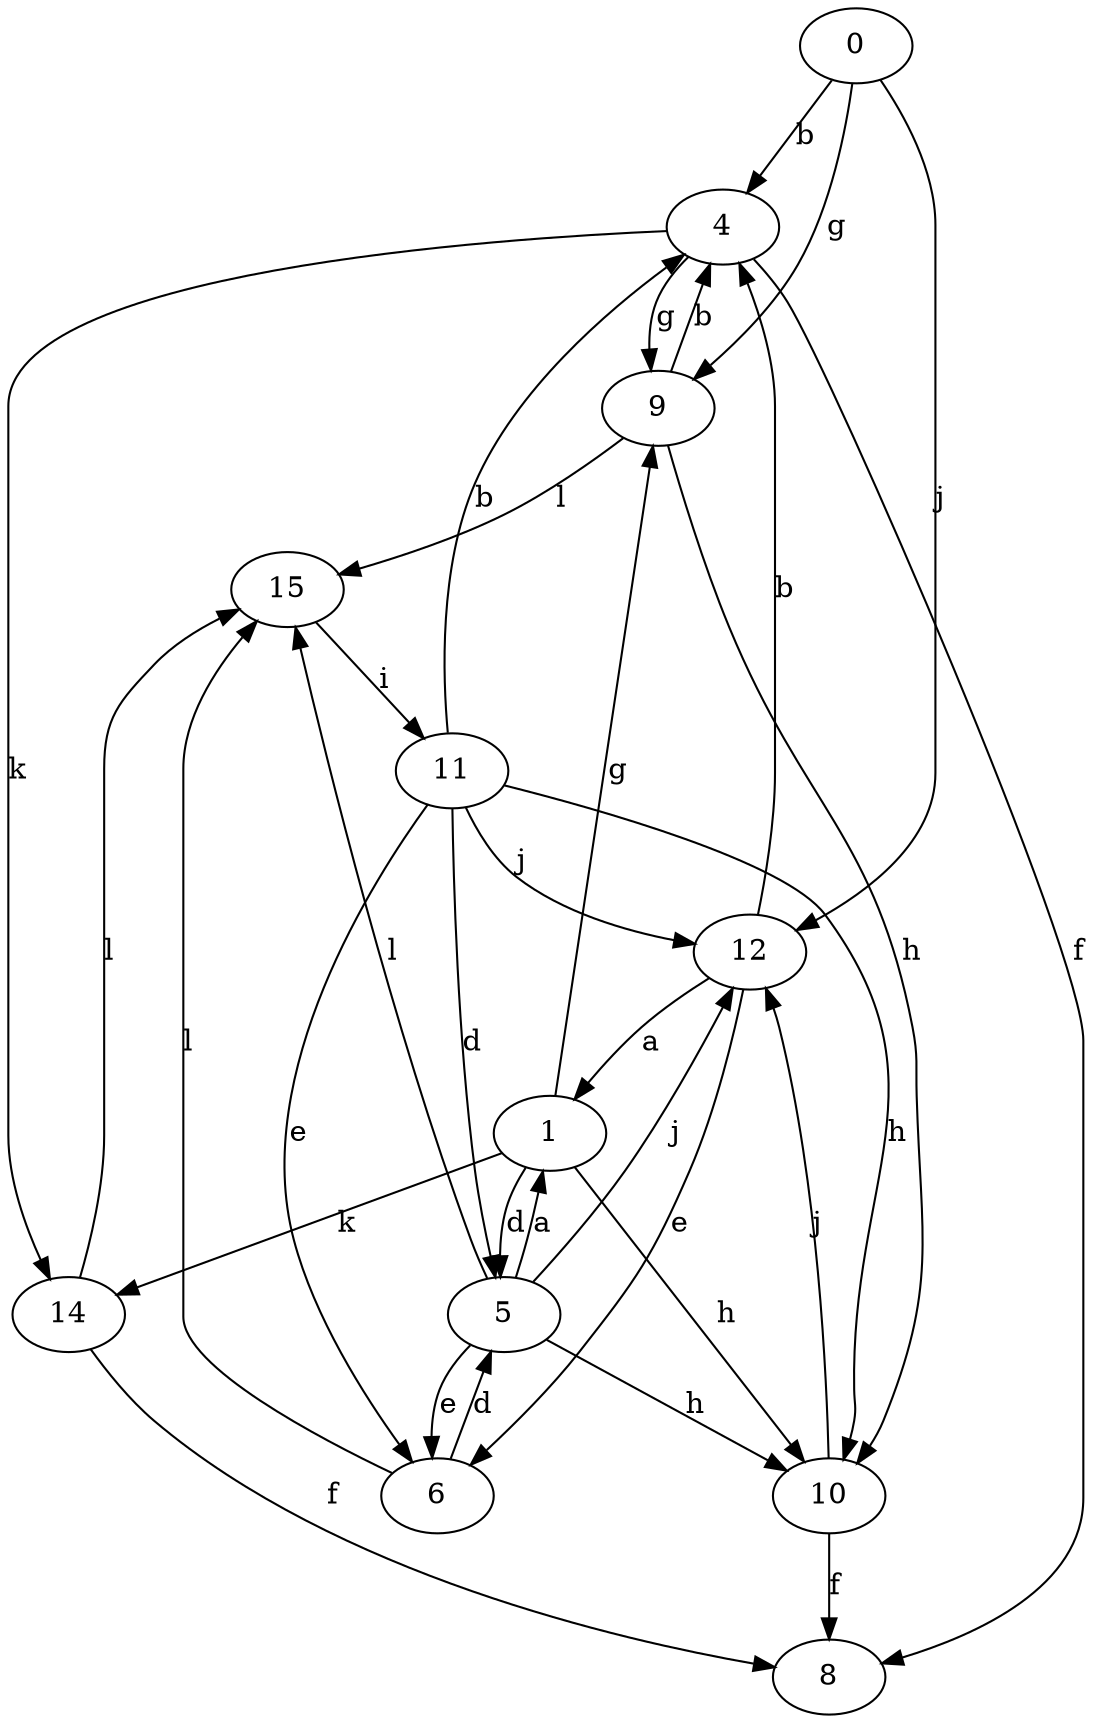 strict digraph  {
0;
1;
4;
5;
6;
8;
9;
10;
11;
12;
14;
15;
0 -> 4  [label=b];
0 -> 9  [label=g];
0 -> 12  [label=j];
1 -> 5  [label=d];
1 -> 9  [label=g];
1 -> 10  [label=h];
1 -> 14  [label=k];
4 -> 8  [label=f];
4 -> 9  [label=g];
4 -> 14  [label=k];
5 -> 1  [label=a];
5 -> 6  [label=e];
5 -> 10  [label=h];
5 -> 12  [label=j];
5 -> 15  [label=l];
6 -> 5  [label=d];
6 -> 15  [label=l];
9 -> 4  [label=b];
9 -> 10  [label=h];
9 -> 15  [label=l];
10 -> 8  [label=f];
10 -> 12  [label=j];
11 -> 4  [label=b];
11 -> 5  [label=d];
11 -> 6  [label=e];
11 -> 10  [label=h];
11 -> 12  [label=j];
12 -> 1  [label=a];
12 -> 4  [label=b];
12 -> 6  [label=e];
14 -> 8  [label=f];
14 -> 15  [label=l];
15 -> 11  [label=i];
}
